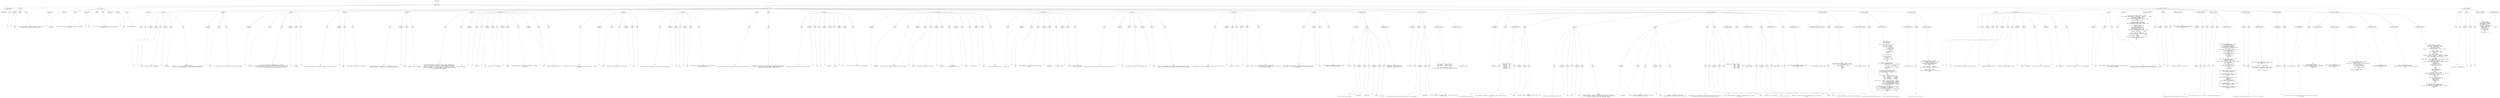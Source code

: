 digraph lpegNode {

node [fontname=Helvetica]
edge [style=dashed]

doc_0 [label="doc - 596"]


doc_0 -> { section_1}
{rank=same; section_1}

section_1 [label="section: 1-548"]


// END RANK doc_0

section_1 -> { header_2 prose_3 prose_4 section_5 section_6 section_7}
{rank=same; header_2 prose_3 prose_4 section_5 section_6 section_7}

header_2 [label="1 : Modeselektor"]

prose_3 [label="prose"]

prose_4 [label="prose"]

section_5 [label="section: 12-269"]

section_6 [label="section: 292-438"]

section_7 [label="section: 549-596"]


// END RANK section_1

header_2 -> leaf_8
leaf_8  [color=Gray,shape=rectangle,fontname=Inconsolata,label="* Modeselektor"]
// END RANK header_2

prose_3 -> { raw_9 prespace_10 literal_11 raw_12}
{rank=same; raw_9 prespace_10 literal_11 raw_12}

raw_9 [label="raw"]

prespace_10 [label="prespace"]

literal_11 [label="literal"]

raw_12 [label="raw"]


// END RANK prose_3

raw_9 -> leaf_13
leaf_13  [color=Gray,shape=rectangle,fontname=Inconsolata,label="
"]
// END RANK raw_9

prespace_10 -> leaf_14
leaf_14  [color=Gray,shape=rectangle,fontname=Inconsolata,label=""]
// END RANK prespace_10

literal_11 -> leaf_15
leaf_15  [color=Gray,shape=rectangle,fontname=Inconsolata,label="femto"]
// END RANK literal_11

raw_12 -> leaf_16
leaf_16  [color=Gray,shape=rectangle,fontname=Inconsolata,label=" will hold all state for an terminal session.  Soon, we will
encapsulate that, making the library re-entrant.
"]
// END RANK raw_12

prose_4 -> { prespace_17 literal_18 raw_19 prespace_20 literal_21 raw_22 prespace_23 literal_24 raw_25}
{rank=same; prespace_17 literal_18 raw_19 prespace_20 literal_21 raw_22 prespace_23 literal_24 raw_25}

prespace_17 [label="prespace"]

literal_18 [label="literal"]

raw_19 [label="raw"]

prespace_20 [label="prespace"]

literal_21 [label="literal"]

raw_22 [label="raw"]

prespace_23 [label="prespace"]

literal_24 [label="literal"]

raw_25 [label="raw"]


// END RANK prose_4

prespace_17 -> leaf_26
leaf_26  [color=Gray,shape=rectangle,fontname=Inconsolata,label=""]
// END RANK prespace_17

literal_18 -> leaf_27
leaf_27  [color=Gray,shape=rectangle,fontname=Inconsolata,label="modeselektor"]
// END RANK literal_18

raw_19 -> leaf_28
leaf_28  [color=Gray,shape=rectangle,fontname=Inconsolata,label=" is the modal interpreter for the repl language, which becomes
the core of"]
// END RANK raw_19

prespace_20 -> leaf_29
leaf_29  [color=Gray,shape=rectangle,fontname=Inconsolata,label=" "]
// END RANK prespace_20

literal_21 -> leaf_30
leaf_30  [color=Gray,shape=rectangle,fontname=Inconsolata,label="ed"]
// END RANK literal_21

raw_22 -> leaf_31
leaf_31  [color=Gray,shape=rectangle,fontname=Inconsolata,label=".  This is a glorified lookup table with a state switch and
a pointer to the"]
// END RANK raw_22

prespace_23 -> leaf_32
leaf_32  [color=Gray,shape=rectangle,fontname=Inconsolata,label=" "]
// END RANK prespace_23

literal_24 -> leaf_33
leaf_33  [color=Gray,shape=rectangle,fontname=Inconsolata,label="femto"]
// END RANK literal_24

raw_25 -> leaf_34
leaf_34  [color=Gray,shape=rectangle,fontname=Inconsolata,label="cell we're operating on.

"]
// END RANK raw_25

section_5 -> { header_35 prose_36 prose_37 prose_38 prose_39 prose_40 prose_41 prose_42 prose_43 prose_44 prose_45 prose_46 prose_47 prose_48 prose_49 prose_50 prose_51 prose_52 section_53 section_54 section_55 section_56 section_57 section_58}
{rank=same; header_35 prose_36 prose_37 prose_38 prose_39 prose_40 prose_41 prose_42 prose_43 prose_44 prose_45 prose_46 prose_47 prose_48 prose_49 prose_50 prose_51 prose_52 section_53 section_54 section_55 section_56 section_57 section_58}

header_35 [label="2 : Design"]

prose_36 [label="prose"]

prose_37 [label="prose"]

prose_38 [label="prose"]

prose_39 [label="prose"]

prose_40 [label="prose"]

prose_41 [label="prose"]

prose_42 [label="prose"]

prose_43 [label="prose"]

prose_44 [label="prose"]

prose_45 [label="prose"]

prose_46 [label="prose"]

prose_47 [label="prose"]

prose_48 [label="prose"]

prose_49 [label="prose"]

prose_50 [label="prose"]

prose_51 [label="prose"]

prose_52 [label="prose"]

section_53 [label="section: 85-96"]

section_54 [label="section: 97-117"]

section_55 [label="section: 118-181"]

section_56 [label="section: 182-197"]

section_57 [label="section: 198-269"]

section_58 [label="section: 270-291"]


// END RANK section_5

header_35 -> leaf_59
leaf_59  [color=Gray,shape=rectangle,fontname=Inconsolata,label="** Design"]
// END RANK header_35

prose_36 -> { raw_60 prespace_61 literal_62 raw_63 prespace_64 literal_65 raw_66}
{rank=same; raw_60 prespace_61 literal_62 raw_63 prespace_64 literal_65 raw_66}

raw_60 [label="raw"]

prespace_61 [label="prespace"]

literal_62 [label="literal"]

raw_63 [label="raw"]

prespace_64 [label="prespace"]

literal_65 [label="literal"]

raw_66 [label="raw"]


// END RANK prose_36

raw_60 -> leaf_67
leaf_67  [color=Gray,shape=rectangle,fontname=Inconsolata,label="

 "]
// END RANK raw_60

prespace_61 -> leaf_68
leaf_68  [color=Gray,shape=rectangle,fontname=Inconsolata,label=" "]
// END RANK prespace_61

literal_62 -> leaf_69
leaf_69  [color=Gray,shape=rectangle,fontname=Inconsolata,label="femto"]
// END RANK literal_62

raw_63 -> leaf_70
leaf_70  [color=Gray,shape=rectangle,fontname=Inconsolata,label=" passes keystrokes as messages to"]
// END RANK raw_63

prespace_64 -> leaf_71
leaf_71  [color=Gray,shape=rectangle,fontname=Inconsolata,label=" "]
// END RANK prespace_64

literal_65 -> leaf_72
leaf_72  [color=Gray,shape=rectangle,fontname=Inconsolata,label="modeselektor"]
// END RANK literal_65

raw_66 -> leaf_73
leaf_73  [color=Gray,shape=rectangle,fontname=Inconsolata,label=".  It does no writes
to stdout at all.  It is smart enough to categorize and parse various device
reports, but has no knowledge of why those reports were requested.
"]
// END RANK raw_66

prose_37 -> { prespace_74 literal_75 raw_76}
{rank=same; prespace_74 literal_75 raw_76}

prespace_74 [label="prespace"]

literal_75 [label="literal"]

raw_76 [label="raw"]


// END RANK prose_37

prespace_74 -> leaf_77
leaf_77  [color=Gray,shape=rectangle,fontname=Inconsolata,label=""]
// END RANK prespace_74

literal_75 -> leaf_78
leaf_78  [color=Gray,shape=rectangle,fontname=Inconsolata,label="femto"]
// END RANK literal_75

raw_76 -> leaf_79
leaf_79  [color=Gray,shape=rectangle,fontname=Inconsolata,label=" runs the event loop, so all other members are pulled in as modules.
"]
// END RANK raw_76

prose_38 -> { prespace_80 literal_81 raw_82 prespace_83 literal_84 raw_85}
{rank=same; prespace_80 literal_81 raw_82 prespace_83 literal_84 raw_85}

prespace_80 [label="prespace"]

literal_81 [label="literal"]

raw_82 [label="raw"]

prespace_83 [label="prespace"]

literal_84 [label="literal"]

raw_85 [label="raw"]


// END RANK prose_38

prespace_80 -> leaf_86
leaf_86  [color=Gray,shape=rectangle,fontname=Inconsolata,label=""]
// END RANK prespace_80

literal_81 -> leaf_87
leaf_87  [color=Gray,shape=rectangle,fontname=Inconsolata,label="modeselektor"]
// END RANK literal_81

raw_82 -> leaf_88
leaf_88  [color=Gray,shape=rectangle,fontname=Inconsolata,label=" takes care of system-level housekeeping: opening files
and sockets, keeping command history, fuzzy completion, and has its own eval
loop off the main track.  For evaluating lines, it will call a small executor,
so that in a little while we can put the user program in its own"]
// END RANK raw_82

prespace_83 -> leaf_89
leaf_89  [color=Gray,shape=rectangle,fontname=Inconsolata,label=" "]
// END RANK prespace_83

literal_84 -> leaf_90
leaf_90  [color=Gray,shape=rectangle,fontname=Inconsolata,label="LuaL_state"]
// END RANK literal_84

raw_85 -> leaf_91
leaf_91  [color=Gray,shape=rectangle,fontname=Inconsolata,label=".
"]
// END RANK raw_85

prose_39 -> { raw_92 prespace_93 literal_94 raw_95}
{rank=same; raw_92 prespace_93 literal_94 raw_95}

raw_92 [label="raw"]

prespace_93 [label="prespace"]

literal_94 [label="literal"]

raw_95 [label="raw"]


// END RANK prose_39

raw_92 -> leaf_96
leaf_96  [color=Gray,shape=rectangle,fontname=Inconsolata,label="
This is both good practice, and absolutely necessary if we are to REPL other"]
// END RANK raw_92

prespace_93 -> leaf_97
leaf_97  [color=Gray,shape=rectangle,fontname=Inconsolata,label=""]
// END RANK prespace_93

literal_94 -> leaf_98
leaf_98  [color=Gray,shape=rectangle,fontname=Inconsolata,label="bridge"]
// END RANK literal_94

raw_95 -> leaf_99
leaf_99  [color=Gray,shape=rectangle,fontname=Inconsolata,label=" programs, each of which has its own event loop.
"]
// END RANK raw_95

prose_40 -> { raw_100 prespace_101 literal_102 raw_103}
{rank=same; raw_100 prespace_101 literal_102 raw_103}

raw_100 [label="raw"]

prespace_101 [label="prespace"]

literal_102 [label="literal"]

raw_103 [label="raw"]


// END RANK prose_40

raw_100 -> leaf_104
leaf_104  [color=Gray,shape=rectangle,fontname=Inconsolata,label="
The implementation is essentially a VM.  Category and value are
successively looked up in jump tables and the method applied with the"]
// END RANK raw_100

prespace_101 -> leaf_105
leaf_105  [color=Gray,shape=rectangle,fontname=Inconsolata,label=" "]
// END RANK prespace_101

literal_102 -> leaf_106
leaf_106  [color=Gray,shape=rectangle,fontname=Inconsolata,label="modeS"]
// END RANK literal_102

raw_103 -> leaf_107
leaf_107  [color=Gray,shape=rectangle,fontname=Inconsolata,label="
instance as the first argument.
"]
// END RANK raw_103

prose_41 -> { raw_108}
{rank=same; raw_108}

raw_108 [label="raw"]


// END RANK prose_41

raw_108 -> leaf_109
leaf_109  [color=Gray,shape=rectangle,fontname=Inconsolata,label="
The state machine has to represent two sorts of state: the mode we're
operating in, and a buffer of commands.  Our mode engine is modeled after
emacs: rather than have some kind of flag that can be set to \"insert\",
\"navigate\", \"command\", or \"visual\", these will be modeled as swiching the
pointer to jump tables.  If a command needs to know which mode it's in, this
can be done with pointer comparison.
"]
// END RANK raw_108

prose_42 -> { raw_110 prespace_111 literal_112 raw_113 prespace_114 literal_115 raw_116 prespace_117 literal_118 raw_119 prespace_120 literal_121 raw_122}
{rank=same; raw_110 prespace_111 literal_112 raw_113 prespace_114 literal_115 raw_116 prespace_117 literal_118 raw_119 prespace_120 literal_121 raw_122}

raw_110 [label="raw"]

prespace_111 [label="prespace"]

literal_112 [label="literal"]

raw_113 [label="raw"]

prespace_114 [label="prespace"]

literal_115 [label="literal"]

raw_116 [label="raw"]

prespace_117 [label="prespace"]

literal_118 [label="literal"]

raw_119 [label="raw"]

prespace_120 [label="prespace"]

literal_121 [label="literal"]

raw_122 [label="raw"]


// END RANK prose_42

raw_110 -> leaf_123
leaf_123  [color=Gray,shape=rectangle,fontname=Inconsolata,label="
We're starting with"]
// END RANK raw_110

prespace_111 -> leaf_124
leaf_124  [color=Gray,shape=rectangle,fontname=Inconsolata,label=" "]
// END RANK prespace_111

literal_112 -> leaf_125
leaf_125  [color=Gray,shape=rectangle,fontname=Inconsolata,label="vi"]
// END RANK literal_112

raw_113 -> leaf_126
leaf_126  [color=Gray,shape=rectangle,fontname=Inconsolata,label=" mode and"]
// END RANK raw_113

prespace_114 -> leaf_127
leaf_127  [color=Gray,shape=rectangle,fontname=Inconsolata,label=" "]
// END RANK prespace_114

literal_115 -> leaf_128
leaf_128  [color=Gray,shape=rectangle,fontname=Inconsolata,label="nerf"]
// END RANK literal_115

raw_116 -> leaf_129
leaf_129  [color=Gray,shape=rectangle,fontname=Inconsolata,label=" mode, which is a lightweight"]
// END RANK raw_116

prespace_117 -> leaf_130
leaf_130  [color=Gray,shape=rectangle,fontname=Inconsolata,label=""]
// END RANK prespace_117

literal_118 -> leaf_131
leaf_131  [color=Gray,shape=rectangle,fontname=Inconsolata,label="readline"]
// END RANK literal_118

raw_119 -> leaf_132
leaf_132  [color=Gray,shape=rectangle,fontname=Inconsolata,label=" implementation that won't use the command buffer.  Issuing a
command like"]
// END RANK raw_119

prespace_120 -> leaf_133
leaf_133  [color=Gray,shape=rectangle,fontname=Inconsolata,label=" "]
// END RANK prespace_120

literal_121 -> leaf_134
leaf_134  [color=Gray,shape=rectangle,fontname=Inconsolata,label="d3w"]
// END RANK literal_121

raw_122 -> leaf_135
leaf_135  [color=Gray,shape=rectangle,fontname=Inconsolata,label=" requires a simple command buffer.
"]
// END RANK raw_122

prose_43 -> { raw_136 prespace_137 literal_138 raw_139 prespace_140 literal_141 raw_142}
{rank=same; raw_136 prespace_137 literal_138 raw_139 prespace_140 literal_141 raw_142}

raw_136 [label="raw"]

prespace_137 [label="prespace"]

literal_138 [label="literal"]

raw_139 [label="raw"]

prespace_140 [label="prespace"]

literal_141 [label="literal"]

raw_142 [label="raw"]


// END RANK prose_43

raw_136 -> leaf_143
leaf_143  [color=Gray,shape=rectangle,fontname=Inconsolata,label="
The syntax can't be tied to the semantics in any tighly-coupled way. I intend
to support"]
// END RANK raw_136

prespace_137 -> leaf_144
leaf_144  [color=Gray,shape=rectangle,fontname=Inconsolata,label=" "]
// END RANK prespace_137

literal_138 -> leaf_145
leaf_145  [color=Gray,shape=rectangle,fontname=Inconsolata,label="kakoune"]
// END RANK literal_138

raw_139 -> leaf_146
leaf_146  [color=Gray,shape=rectangle,fontname=Inconsolata,label=" syntax as soon as possible; there you would say"]
// END RANK raw_139

prespace_140 -> leaf_147
leaf_147  [color=Gray,shape=rectangle,fontname=Inconsolata,label=" "]
// END RANK prespace_140

literal_141 -> leaf_148
leaf_148  [color=Gray,shape=rectangle,fontname=Inconsolata,label="w3d"]
// END RANK literal_141

raw_142 -> leaf_149
leaf_149  [color=Gray,shape=rectangle,fontname=Inconsolata,label=".
"]
// END RANK raw_142

prose_44 -> { raw_150 prespace_151 literal_152 raw_153 prespace_154 literal_155 raw_156}
{rank=same; raw_150 prespace_151 literal_152 raw_153 prespace_154 literal_155 raw_156}

raw_150 [label="raw"]

prespace_151 [label="prespace"]

literal_152 [label="literal"]

raw_153 [label="raw"]

prespace_154 [label="prespace"]

literal_155 [label="literal"]

raw_156 [label="raw"]


// END RANK prose_44

raw_150 -> leaf_157
leaf_157  [color=Gray,shape=rectangle,fontname=Inconsolata,label="
This implies that the commands can't be aware of the buffer; because"]
// END RANK raw_150

prespace_151 -> leaf_158
leaf_158  [color=Gray,shape=rectangle,fontname=Inconsolata,label=" "]
// END RANK prespace_151

literal_152 -> leaf_159
leaf_159  [color=Gray,shape=rectangle,fontname=Inconsolata,label="d3w"]
// END RANK literal_152

raw_153 -> leaf_160
leaf_160  [color=Gray,shape=rectangle,fontname=Inconsolata,label="
and"]
// END RANK raw_153

prespace_154 -> leaf_161
leaf_161  [color=Gray,shape=rectangle,fontname=Inconsolata,label=" "]
// END RANK prespace_154

literal_155 -> leaf_162
leaf_162  [color=Gray,shape=rectangle,fontname=Inconsolata,label="w3d"]
// END RANK literal_155

raw_156 -> leaf_163
leaf_163  [color=Gray,shape=rectangle,fontname=Inconsolata,label=" are two ways of saying the same thing, they should end in an
identical method call.
"]
// END RANK raw_156

prose_45 -> { raw_164}
{rank=same; raw_164}

raw_164 [label="raw"]


// END RANK prose_45

raw_164 -> leaf_165
leaf_165  [color=Gray,shape=rectangle,fontname=Inconsolata,label="
This means when the time comes we handle it with a secondary dispatch layer.
"]
// END RANK raw_164

prose_46 -> { raw_166}
{rank=same; raw_166}

raw_166 [label="raw"]


// END RANK prose_46

raw_166 -> leaf_167
leaf_167  [color=Gray,shape=rectangle,fontname=Inconsolata,label="
There really are effectively arbitrary levels of indirection possible in an
editor.  This is why we must be absolutely consistent about everything
receiving the same tuple (modeS, category, value).
"]
// END RANK raw_166

prose_47 -> { raw_168 prespace_169 literal_170 raw_171 prespace_172 literal_173 raw_174 prespace_175 literal_176 raw_177}
{rank=same; raw_168 prespace_169 literal_170 raw_171 prespace_172 literal_173 raw_174 prespace_175 literal_176 raw_177}

raw_168 [label="raw"]

prespace_169 [label="prespace"]

literal_170 [label="literal"]

raw_171 [label="raw"]

prespace_172 [label="prespace"]

literal_173 [label="literal"]

raw_174 [label="raw"]

prespace_175 [label="prespace"]

literal_176 [label="literal"]

raw_177 [label="raw"]


// END RANK prose_47

raw_168 -> leaf_178
leaf_178  [color=Gray,shape=rectangle,fontname=Inconsolata,label="
They must also have the same return type, with is either"]
// END RANK raw_168

prespace_169 -> leaf_179
leaf_179  [color=Gray,shape=rectangle,fontname=Inconsolata,label=" "]
// END RANK prespace_169

literal_170 -> leaf_180
leaf_180  [color=Gray,shape=rectangle,fontname=Inconsolata,label="true"]
// END RANK literal_170

raw_171 -> leaf_181
leaf_181  [color=Gray,shape=rectangle,fontname=Inconsolata,label=" or"]
// END RANK raw_171

prespace_172 -> leaf_182
leaf_182  [color=Gray,shape=rectangle,fontname=Inconsolata,label=""]
// END RANK prespace_172

literal_173 -> leaf_183
leaf_183  [color=Gray,shape=rectangle,fontname=Inconsolata,label="false, err"]
// END RANK literal_173

raw_174 -> leaf_184
leaf_184  [color=Gray,shape=rectangle,fontname=Inconsolata,label="  where"]
// END RANK raw_174

prespace_175 -> leaf_185
leaf_185  [color=Gray,shape=rectangle,fontname=Inconsolata,label=" "]
// END RANK prespace_175

literal_176 -> leaf_186
leaf_186  [color=Gray,shape=rectangle,fontname=Inconsolata,label="err"]
// END RANK literal_176

raw_177 -> leaf_187
leaf_187  [color=Gray,shape=rectangle,fontname=Inconsolata,label=" is an error object which may be a primitive string.

"]
// END RANK raw_177

prose_48 -> { prespace_188 literal_189 raw_190 prespace_191 literal_192 raw_193 prespace_194 literal_195 raw_196 prespace_197 literal_198 raw_199 prespace_200 literal_201 raw_202}
{rank=same; prespace_188 literal_189 raw_190 prespace_191 literal_192 raw_193 prespace_194 literal_195 raw_196 prespace_197 literal_198 raw_199 prespace_200 literal_201 raw_202}

prespace_188 [label="prespace"]

literal_189 [label="literal"]

raw_190 [label="raw"]

prespace_191 [label="prespace"]

literal_192 [label="literal"]

raw_193 [label="raw"]

prespace_194 [label="prespace"]

literal_195 [label="literal"]

raw_196 [label="raw"]

prespace_197 [label="prespace"]

literal_198 [label="literal"]

raw_199 [label="raw"]

prespace_200 [label="prespace"]

literal_201 [label="literal"]

raw_202 [label="raw"]


// END RANK prose_48

prespace_188 -> leaf_203
leaf_203  [color=Gray,shape=rectangle,fontname=Inconsolata,label=""]
// END RANK prespace_188

literal_189 -> leaf_204
leaf_204  [color=Gray,shape=rectangle,fontname=Inconsolata,label="modeselektor"]
// END RANK literal_189

raw_190 -> leaf_205
leaf_205  [color=Gray,shape=rectangle,fontname=Inconsolata,label=" passes any edit or movement commands to an internally-owned"]
// END RANK raw_190

prespace_191 -> leaf_206
leaf_206  [color=Gray,shape=rectangle,fontname=Inconsolata,label=""]
// END RANK prespace_191

literal_192 -> leaf_207
leaf_207  [color=Gray,shape=rectangle,fontname=Inconsolata,label="linebuf"]
// END RANK literal_192

raw_193 -> leaf_208
leaf_208  [color=Gray,shape=rectangle,fontname=Inconsolata,label=", which keeps all modeling of the line. "]
// END RANK raw_193

prespace_194 -> leaf_209
leaf_209  [color=Gray,shape=rectangle,fontname=Inconsolata,label=" "]
// END RANK prespace_194

literal_195 -> leaf_210
leaf_210  [color=Gray,shape=rectangle,fontname=Inconsolata,label="modeselektor"]
// END RANK literal_195

raw_196 -> leaf_211
leaf_211  [color=Gray,shape=rectangle,fontname=Inconsolata,label=" decides when
to repaint the screen, calling"]
// END RANK raw_196

prespace_197 -> leaf_212
leaf_212  [color=Gray,shape=rectangle,fontname=Inconsolata,label=" "]
// END RANK prespace_197

literal_198 -> leaf_213
leaf_213  [color=Gray,shape=rectangle,fontname=Inconsolata,label="rainbuf"]
// END RANK literal_198

raw_199 -> leaf_214
leaf_214  [color=Gray,shape=rectangle,fontname=Inconsolata,label=" with a region of"]
// END RANK raw_199

prespace_200 -> leaf_215
leaf_215  [color=Gray,shape=rectangle,fontname=Inconsolata,label=" "]
// END RANK prespace_200

literal_201 -> leaf_216
leaf_216  [color=Gray,shape=rectangle,fontname=Inconsolata,label="linebuf"]
// END RANK literal_201

raw_202 -> leaf_217
leaf_217  [color=Gray,shape=rectangle,fontname=Inconsolata,label=" and
instructions as to how to paint it.
"]
// END RANK raw_202

prose_49 -> { raw_218 prespace_219 literal_220 raw_221 prespace_222 literal_223 raw_224 prespace_225 literal_226 raw_227}
{rank=same; raw_218 prespace_219 literal_220 raw_221 prespace_222 literal_223 raw_224 prespace_225 literal_226 raw_227}

raw_218 [label="raw"]

prespace_219 [label="prespace"]

literal_220 [label="literal"]

raw_221 [label="raw"]

prespace_222 [label="prespace"]

literal_223 [label="literal"]

raw_224 [label="raw"]

prespace_225 [label="prespace"]

literal_226 [label="literal"]

raw_227 [label="raw"]


// END RANK prose_49

raw_218 -> leaf_228
leaf_228  [color=Gray,shape=rectangle,fontname=Inconsolata,label="
There is one"]
// END RANK raw_218

prespace_219 -> leaf_229
leaf_229  [color=Gray,shape=rectangle,fontname=Inconsolata,label=" "]
// END RANK prespace_219

literal_220 -> leaf_230
leaf_230  [color=Gray,shape=rectangle,fontname=Inconsolata,label="deck"]
// END RANK literal_220

raw_221 -> leaf_231
leaf_231  [color=Gray,shape=rectangle,fontname=Inconsolata,label=" instance member per screen, which tiles the available
space. "]
// END RANK raw_221

prespace_222 -> leaf_232
leaf_232  [color=Gray,shape=rectangle,fontname=Inconsolata,label=" "]
// END RANK prespace_222

literal_223 -> leaf_233
leaf_233  [color=Gray,shape=rectangle,fontname=Inconsolata,label="modeselektor"]
// END RANK literal_223

raw_224 -> leaf_234
leaf_234  [color=Gray,shape=rectangle,fontname=Inconsolata,label=" is the writer, and"]
// END RANK raw_224

prespace_225 -> leaf_235
leaf_235  [color=Gray,shape=rectangle,fontname=Inconsolata,label=" "]
// END RANK prespace_225

literal_226 -> leaf_236
leaf_236  [color=Gray,shape=rectangle,fontname=Inconsolata,label="rainbuf"]
// END RANK literal_226

raw_227 -> leaf_237
leaf_237  [color=Gray,shape=rectangle,fontname=Inconsolata,label=" holds a pointer to the
table for read access.
"]
// END RANK raw_227

prose_50 -> { raw_238 prespace_239 literal_240 raw_241 prespace_242 literal_243 raw_244}
{rank=same; raw_238 prespace_239 literal_240 raw_241 prespace_242 literal_243 raw_244}

raw_238 [label="raw"]

prespace_239 [label="prespace"]

literal_240 [label="literal"]

raw_241 [label="raw"]

prespace_242 [label="prespace"]

literal_243 [label="literal"]

raw_244 [label="raw"]


// END RANK prose_50

raw_238 -> leaf_245
leaf_245  [color=Gray,shape=rectangle,fontname=Inconsolata,label="
When we have our fancy parse engine and quipu structure, linebuf will call"]
// END RANK raw_238

prespace_239 -> leaf_246
leaf_246  [color=Gray,shape=rectangle,fontname=Inconsolata,label=""]
// END RANK prespace_239

literal_240 -> leaf_247
leaf_247  [color=Gray,shape=rectangle,fontname=Inconsolata,label="comb"]
// END RANK literal_240

raw_241 -> leaf_248
leaf_248  [color=Gray,shape=rectangle,fontname=Inconsolata,label=" to redecorate the syntax tree before passing it to"]
// END RANK raw_241

prespace_242 -> leaf_249
leaf_249  [color=Gray,shape=rectangle,fontname=Inconsolata,label=" "]
// END RANK prespace_242

literal_243 -> leaf_250
leaf_250  [color=Gray,shape=rectangle,fontname=Inconsolata,label="rainbuf"]
// END RANK literal_243

raw_244 -> leaf_251
leaf_251  [color=Gray,shape=rectangle,fontname=Inconsolata,label=" for
markup.  At the moment I'm just going to write some crude lexers, which
will be more than enough for Clu and Lua, which have straightforward syntax.
"]
// END RANK raw_244

prose_51 -> { raw_252 prespace_253 literal_254 raw_255 prespace_256 literal_257 raw_258}
{rank=same; raw_252 prespace_253 literal_254 raw_255 prespace_256 literal_257 raw_258}

raw_252 [label="raw"]

prespace_253 [label="prespace"]

literal_254 [label="literal"]

raw_255 [label="raw"]

prespace_256 [label="prespace"]

literal_257 [label="literal"]

raw_258 [label="raw"]


// END RANK prose_51

raw_252 -> leaf_259
leaf_259  [color=Gray,shape=rectangle,fontname=Inconsolata,label="
An intermediate step could just squeeze the linebuf into a string, parse it
with"]
// END RANK raw_252

prespace_253 -> leaf_260
leaf_260  [color=Gray,shape=rectangle,fontname=Inconsolata,label=" "]
// END RANK prespace_253

literal_254 -> leaf_261
leaf_261  [color=Gray,shape=rectangle,fontname=Inconsolata,label="esplalier"]
// END RANK literal_254

raw_255 -> leaf_262
leaf_262  [color=Gray,shape=rectangle,fontname=Inconsolata,label=" and emit a"]
// END RANK raw_255

prespace_256 -> leaf_263
leaf_263  [color=Gray,shape=rectangle,fontname=Inconsolata,label=" "]
// END RANK prespace_256

literal_257 -> leaf_264
leaf_264  [color=Gray,shape=rectangle,fontname=Inconsolata,label="rainbuf"]
// END RANK literal_257

raw_258 -> leaf_265
leaf_265  [color=Gray,shape=rectangle,fontname=Inconsolata,label=" through the usual recursive method
lookup.  The problem isn't speed, not for a REPL, it's not having error
recovery parsing available.
"]
// END RANK raw_258

prose_52 -> { raw_266 prespace_267 literal_268 raw_269}
{rank=same; raw_266 prespace_267 literal_268 raw_269}

raw_266 [label="raw"]

prespace_267 [label="prespace"]

literal_268 [label="literal"]

raw_269 [label="raw"]


// END RANK prose_52

raw_266 -> leaf_270
leaf_270  [color=Gray,shape=rectangle,fontname=Inconsolata,label="
I will likely content myself with a grammar that kicks in when the user
presses return.  I'll want that to perform rewrites (such as removing
outer-level"]
// END RANK raw_266

prespace_267 -> leaf_271
leaf_271  [color=Gray,shape=rectangle,fontname=Inconsolata,label=" "]
// END RANK prespace_267

literal_268 -> leaf_272
leaf_272  [color=Gray,shape=rectangle,fontname=Inconsolata,label="local"]
// END RANK literal_268

raw_269 -> leaf_273
leaf_273  [color=Gray,shape=rectangle,fontname=Inconsolata,label="s to facilicate copy-pasting) and keep the readline
grammar from becoming too ad-hoc.

"]
// END RANK raw_269

section_53 -> { header_274 prose_275 codeblock_276}
{rank=same; header_274 prose_275 codeblock_276}

header_274 [label="4 : asserts"]

prose_275 [label="prose"]

codeblock_276 [label="code block 90-94"]


// END RANK section_53

header_274 -> leaf_277
leaf_277  [color=Gray,shape=rectangle,fontname=Inconsolata,label="**** asserts"]
// END RANK header_274

prose_275 -> { raw_278 prespace_279 literal_280 raw_281 prespace_282 literal_283 raw_284}
{rank=same; raw_278 prespace_279 literal_280 raw_281 prespace_282 literal_283 raw_284}

raw_278 [label="raw"]

prespace_279 [label="prespace"]

literal_280 [label="literal"]

raw_281 [label="raw"]

prespace_282 [label="prespace"]

literal_283 [label="literal"]

raw_284 [label="raw"]


// END RANK prose_275

raw_278 -> leaf_285
leaf_285  [color=Gray,shape=rectangle,fontname=Inconsolata,label="

  There is little sense running"]
// END RANK raw_278

prespace_279 -> leaf_286
leaf_286  [color=Gray,shape=rectangle,fontname=Inconsolata,label=" "]
// END RANK prespace_279

literal_280 -> leaf_287
leaf_287  [color=Gray,shape=rectangle,fontname=Inconsolata,label="modeselektor"]
// END RANK literal_280

raw_281 -> leaf_288
leaf_288  [color=Gray,shape=rectangle,fontname=Inconsolata,label=" outside of the"]
// END RANK raw_281

prespace_282 -> leaf_289
leaf_289  [color=Gray,shape=rectangle,fontname=Inconsolata,label=" "]
// END RANK prespace_282

literal_283 -> leaf_290
leaf_290  [color=Gray,shape=rectangle,fontname=Inconsolata,label="bridge"]
// END RANK literal_283

raw_284 -> leaf_291
leaf_291  [color=Gray,shape=rectangle,fontname=Inconsolata,label="
environment.
"]
// END RANK raw_284

codeblock_276 -> leaf_292
leaf_292  [color=Gray,shape=rectangle,fontname=Inconsolata,label="assert(meta, \"must have meta in _G\")
assert(write, \"must have write in _G\")
assert(ts, \"must have ts in _G\")"]
// END RANK codeblock_276

section_54 -> { header_293 prose_294 prose_295 codeblock_296 codeblock_297}
{rank=same; header_293 prose_294 prose_295 codeblock_296 codeblock_297}

header_293 [label="4 : includes"]

prose_294 [label="prose"]

prose_295 [label="prose"]

codeblock_296 [label="code block 104-111"]

codeblock_297 [label="code block 113-115"]


// END RANK section_54

header_293 -> leaf_298
leaf_298  [color=Gray,shape=rectangle,fontname=Inconsolata,label="**** includes"]
// END RANK header_293

prose_294 -> { raw_299}
{rank=same; raw_299}

raw_299 [label="raw"]


// END RANK prose_294

raw_299 -> leaf_300
leaf_300  [color=Gray,shape=rectangle,fontname=Inconsolata,label="

The easiest way to go mad in concurrent environments is to share memory.
"]
// END RANK raw_299

prose_295 -> { prespace_301 literal_302 raw_303}
{rank=same; prespace_301 literal_302 raw_303}

prespace_301 [label="prespace"]

literal_302 [label="literal"]

raw_303 [label="raw"]


// END RANK prose_295

prespace_301 -> leaf_304
leaf_304  [color=Gray,shape=rectangle,fontname=Inconsolata,label=""]
// END RANK prespace_301

literal_302 -> leaf_305
leaf_305  [color=Gray,shape=rectangle,fontname=Inconsolata,label="modeselektor"]
// END RANK literal_302

raw_303 -> leaf_306
leaf_306  [color=Gray,shape=rectangle,fontname=Inconsolata,label=" will own linebuf, and eventually txtbuf, unless I come up with
a better idea.
"]
// END RANK raw_303

codeblock_296 -> leaf_307
leaf_307  [color=Gray,shape=rectangle,fontname=Inconsolata,label="local Linebuf   = require \"linebuf\"
local Resbuf    = require \"resbuf\"
local Historian = require \"historian\"

local concat = assert(table.concat)
local sub, gsub = assert(string.sub), assert(string.gsub)"]
// END RANK codeblock_296

codeblock_297 -> leaf_308
leaf_308  [color=Gray,shape=rectangle,fontname=Inconsolata,label="local ModeS = meta()"]
// END RANK codeblock_297

section_55 -> { header_309 prose_310 codeblock_311 prose_312 prose_313 prose_314 prose_315 prose_316 codeblock_317 prose_318 codeblock_319 prose_320 codeblock_321 prose_322 codeblock_323}
{rank=same; header_309 prose_310 codeblock_311 prose_312 prose_313 prose_314 prose_315 prose_316 codeblock_317 prose_318 codeblock_319 prose_320 codeblock_321 prose_322 codeblock_323}

header_309 [label="3 : Categories"]

prose_310 [label="prose"]

codeblock_311 [label="code block 122-130"]

prose_312 [label="prose"]

prose_313 [label="prose"]

prose_314 [label="prose"]

prose_315 [label="prose"]

prose_316 [label="prose"]

codeblock_317 [label="code block 151-158"]

prose_318 [label="prose"]

codeblock_319 [label="code block 162-164"]

prose_320 [label="prose"]

codeblock_321 [label="code block 169-171"]

prose_322 [label="prose"]

codeblock_323 [label="code block 175-179"]


// END RANK section_55

header_309 -> leaf_324
leaf_324  [color=Gray,shape=rectangle,fontname=Inconsolata,label="*** Categories"]
// END RANK header_309

prose_310 -> { raw_325}
{rank=same; raw_325}

raw_325 [label="raw"]


// END RANK prose_310

raw_325 -> leaf_326
leaf_326  [color=Gray,shape=rectangle,fontname=Inconsolata,label="

These are the broad types of event.
"]
// END RANK raw_325

codeblock_311 -> leaf_327
leaf_327  [color=Gray,shape=rectangle,fontname=Inconsolata,label="local ASCII  = meta {}
local NAV    = {}
local CTRL   = {}
local ALT    = {}
local FN     = {}
local MOUSE  = {}
local NYI    = {}"]
// END RANK codeblock_311

prose_312 -> { raw_328 prespace_329 literal_330 raw_331}
{rank=same; raw_328 prespace_329 literal_330 raw_331}

raw_328 [label="raw"]

prespace_329 [label="prespace"]

literal_330 [label="literal"]

raw_331 [label="raw"]


// END RANK prose_312

raw_328 -> leaf_332
leaf_332  [color=Gray,shape=rectangle,fontname=Inconsolata,label="
Color schemes are supposed to be one-and-done, and I strongly suspect we
have a"]
// END RANK raw_328

prespace_329 -> leaf_333
leaf_333  [color=Gray,shape=rectangle,fontname=Inconsolata,label=" "]
// END RANK prespace_329

literal_330 -> leaf_334
leaf_334  [color=Gray,shape=rectangle,fontname=Inconsolata,label="__concat"]
// END RANK literal_330

raw_331 -> leaf_335
leaf_335  [color=Gray,shape=rectangle,fontname=Inconsolata,label=" dominated workflow, although I have yet to turn on the
profiler.
"]
// END RANK raw_331

prose_313 -> { raw_336 prespace_337 literal_338 raw_339 prespace_340 literal_341 raw_342}
{rank=same; raw_336 prespace_337 literal_338 raw_339 prespace_340 literal_341 raw_342}

raw_336 [label="raw"]

prespace_337 [label="prespace"]

literal_338 [label="literal"]

raw_339 [label="raw"]

prespace_340 [label="prespace"]

literal_341 [label="literal"]

raw_342 [label="raw"]


// END RANK prose_313

raw_336 -> leaf_343
leaf_343  [color=Gray,shape=rectangle,fontname=Inconsolata,label="
Therefore we use reference equality for the"]
// END RANK raw_336

prespace_337 -> leaf_344
leaf_344  [color=Gray,shape=rectangle,fontname=Inconsolata,label=" "]
// END RANK prespace_337

literal_338 -> leaf_345
leaf_345  [color=Gray,shape=rectangle,fontname=Inconsolata,label="color"]
// END RANK literal_338

raw_339 -> leaf_346
leaf_346  [color=Gray,shape=rectangle,fontname=Inconsolata,label=" and"]
// END RANK raw_339

prespace_340 -> leaf_347
leaf_347  [color=Gray,shape=rectangle,fontname=Inconsolata,label=" "]
// END RANK prespace_340

literal_341 -> leaf_348
leaf_348  [color=Gray,shape=rectangle,fontname=Inconsolata,label="hints"]
// END RANK literal_341

raw_342 -> leaf_349
leaf_349  [color=Gray,shape=rectangle,fontname=Inconsolata,label=" tables.
Switching themes is a matter of repopulating those tables.  I intend to
isolate this within an instance so that multiple terminals can each run their
own theme, through a simple 'fat inheritance' method.
"]
// END RANK raw_342

prose_314 -> { prespace_350 literal_351 raw_352 prespace_353 italic_354 raw_355}
{rank=same; prespace_350 literal_351 raw_352 prespace_353 italic_354 raw_355}

prespace_350 [label="prespace"]

literal_351 [label="literal"]

raw_352 [label="raw"]

prespace_353 [label="prespace"]

italic_354 [label="italic"]

raw_355 [label="raw"]


// END RANK prose_314

prespace_350 -> leaf_356
leaf_356  [color=Gray,shape=rectangle,fontname=Inconsolata,label=""]
// END RANK prespace_350

literal_351 -> leaf_357
leaf_357  [color=Gray,shape=rectangle,fontname=Inconsolata,label="modeselektor"]
// END RANK literal_351

raw_352 -> leaf_358
leaf_358  [color=Gray,shape=rectangle,fontname=Inconsolata,label=" is what you might call hypermodal. Everything is isolated in
its own lookup, that is, we use"]
// END RANK raw_352

prespace_353 -> leaf_359
leaf_359  [color=Gray,shape=rectangle,fontname=Inconsolata,label=" "]
// END RANK prespace_353

italic_354 -> leaf_360
leaf_360  [color=Gray,shape=rectangle,fontname=Inconsolata,label="value"]
// END RANK italic_354

raw_355 -> leaf_361
leaf_361  [color=Gray,shape=rectangle,fontname=Inconsolata,label=" equality.  This lets us pass strings
as messages and use jump tables to resolve most things.
"]
// END RANK raw_355

prose_315 -> { raw_362}
{rank=same; raw_362}

raw_362 [label="raw"]


// END RANK prose_315

raw_362 -> leaf_363
leaf_363  [color=Gray,shape=rectangle,fontname=Inconsolata,label="
It typically runs at the speed of human fingers and can afford to be much less
efficient than it will be, even before the JIT gets involved.
"]
// END RANK raw_362

prose_316 -> { raw_364 prespace_365 literal_366 raw_367}
{rank=same; raw_364 prespace_365 literal_366 raw_367}

raw_364 [label="raw"]

prespace_365 [label="prespace"]

literal_366 [label="literal"]

raw_367 [label="raw"]


// END RANK prose_316

raw_364 -> leaf_368
leaf_368  [color=Gray,shape=rectangle,fontname=Inconsolata,label="
Note also that everything is a method, our dispatch pattern will always
include the"]
// END RANK raw_364

prespace_365 -> leaf_369
leaf_369  [color=Gray,shape=rectangle,fontname=Inconsolata,label=" "]
// END RANK prespace_365

literal_366 -> leaf_370
leaf_370  [color=Gray,shape=rectangle,fontname=Inconsolata,label="modeS"]
// END RANK literal_366

raw_367 -> leaf_371
leaf_371  [color=Gray,shape=rectangle,fontname=Inconsolata,label=" instance as the first argument.
"]
// END RANK raw_367

codeblock_317 -> leaf_372
leaf_372  [color=Gray,shape=rectangle,fontname=Inconsolata,label="ModeS.modes = { ASCII  = ASCII,
                NAV    = NAV,
                CTRL   = CTRL,
                ALT    = ALT,
                MOUSE  = MOUSE,
                NYI    = NYI }"]
// END RANK codeblock_317

prose_318 -> { raw_373}
{rank=same; raw_373}

raw_373 [label="raw"]


// END RANK prose_318

raw_373 -> leaf_374
leaf_374  [color=Gray,shape=rectangle,fontname=Inconsolata,label="
With some semi-constants:
"]
// END RANK raw_373

codeblock_319 -> leaf_375
leaf_375  [color=Gray,shape=rectangle,fontname=Inconsolata,label="ModeS.REPL_LINE = 2"]
// END RANK codeblock_319

prose_320 -> { raw_376 prespace_377 literal_378 raw_379}
{rank=same; raw_376 prespace_377 literal_378 raw_379}

raw_376 [label="raw"]

prespace_377 [label="prespace"]

literal_378 [label="literal"]

raw_379 [label="raw"]


// END RANK prose_320

raw_376 -> leaf_380
leaf_380  [color=Gray,shape=rectangle,fontname=Inconsolata,label="
Sometimes its useful to briefly override handlers, so we check values
against"]
// END RANK raw_376

prespace_377 -> leaf_381
leaf_381  [color=Gray,shape=rectangle,fontname=Inconsolata,label=" "]
// END RANK prespace_377

literal_378 -> leaf_382
leaf_382  [color=Gray,shape=rectangle,fontname=Inconsolata,label="special"]
// END RANK literal_378

raw_379 -> leaf_383
leaf_383  [color=Gray,shape=rectangle,fontname=Inconsolata,label=" first:
"]
// END RANK raw_379

codeblock_321 -> leaf_384
leaf_384  [color=Gray,shape=rectangle,fontname=Inconsolata,label="ModeS.special = {}"]
// END RANK codeblock_321

prose_322 -> { raw_385}
{rank=same; raw_385}

raw_385 [label="raw"]


// END RANK prose_322

raw_385 -> leaf_386
leaf_386  [color=Gray,shape=rectangle,fontname=Inconsolata,label="
A simple pass-through so we can see what we're missing.
"]
// END RANK raw_385

codeblock_323 -> leaf_387
leaf_387  [color=Gray,shape=rectangle,fontname=Inconsolata,label="function ModeS.default(modeS, category, value)
    return write(ts(value))
end"]
// END RANK codeblock_323

section_56 -> { header_388 prose_389 codeblock_390}
{rank=same; header_388 prose_389 codeblock_390}

header_388 [label="3 : self-insert(modeS, category, value)"]

prose_389 [label="prose"]

codeblock_390 [label="code block 186-195"]


// END RANK section_56

header_388 -> leaf_391
leaf_391  [color=Gray,shape=rectangle,fontname=Inconsolata,label="*** self-insert(modeS, category, value)"]
// END RANK header_388

prose_389 -> { raw_392}
{rank=same; raw_392}

raw_392 [label="raw"]


// END RANK prose_389

raw_392 -> leaf_393
leaf_393  [color=Gray,shape=rectangle,fontname=Inconsolata,label="

Inserts the value into the linebuf at cursor.
"]
// END RANK raw_392

codeblock_390 -> leaf_394
leaf_394  [color=Gray,shape=rectangle,fontname=Inconsolata,label="function ModeS.insert(modeS, category, value)
    local success =  modeS.linebuf:insert(value)
    if not success then
      write(\"no insert: \" .. value)
    else
      write(value)
    end
end"]
// END RANK codeblock_390

section_57 -> { header_395 prose_396 codeblock_397}
{rank=same; header_395 prose_396 codeblock_397}

header_395 [label="3 : status painter (colwrite)"]

prose_396 [label="prose"]

codeblock_397 [label="code block 202-267"]


// END RANK section_57

header_395 -> leaf_398
leaf_398  [color=Gray,shape=rectangle,fontname=Inconsolata,label="*** status painter (colwrite)"]
// END RANK header_395

prose_396 -> { raw_399}
{rank=same; raw_399}

raw_399 [label="raw"]


// END RANK prose_396

raw_399 -> leaf_400
leaf_400  [color=Gray,shape=rectangle,fontname=Inconsolata,label="

This is migrating to the paint module
"]
// END RANK raw_399

codeblock_397 -> leaf_401
leaf_401  [color=Gray,shape=rectangle,fontname=Inconsolata,label="local STATCOL = 81
local STAT_TOP = 1
local STAT_RUN = 2

local function colwrite(str, col, row)
   col = col or STATCOL
   row = row or STAT_TOP
   local dash = a.stash()
             .. a.cursor.hide()
             .. a.jump(row, col)
             .. a.erase.right()
             .. str
             .. a.pop()
             .. a.cursor.show()
   write(dash)
end

local STAT_ICON = \"◉ \"

local function tf(bool)
   if bool then
      return ts(\"t\", \"true\")
   else
      return ts(\"f\", \"false\")
   end
end

local function pr_mouse(m)
   local phrase = a.magenta(m.button) .. \": \"
                     .. a.bright(m.kind) .. \" \" .. tf(m.shift)
                     .. \" \" .. tf(m.meta)
                     .. \" \" .. tf(m.ctrl) .. \" \" .. tf(m.moving) .. \" \"
                     .. tf(m.scrolling) .. \" \"
                     .. a.cyan(m.col) .. \",\" .. a.cyan(m.row)
   return phrase
end

local function mk_paint(fragment, shade)
   return function(category, action)
      return shade(category .. fragment .. action)
   end
end

local act_map = { MOUSE  = pr_mouse,
                  NAV    = mk_paint(\": \", a.italic),
                  CTRL   = mk_paint(\": \", c.field),
                  ALT    = mk_paint(\": \", a.underscore),
                  ASCII  = mk_paint(\": \", c.table),
                  NYI    = mk_paint(\": \", a.red)}

local icon_map = { MOUSE = mk_paint(STAT_ICON, c.userdata),
                   NAV   = mk_paint(STAT_ICON, a.magenta),
                   CTRL  = mk_paint(STAT_ICON, a.blue),
                   ALT   = mk_paint(STAT_ICON, c[\"function\"]),
                   ASCII = mk_paint(STAT_ICON, a.green),
                   NYI   = mk_paint(STAT_ICON .. \"! \", a.red) }

local function icon_paint(category, value)
   assert(icon_map[category], \"icon_paint NYI:\" .. category)
   if category == \"MOUSE\" then
      return colwrite(icon_map[category](\"\", pr_mouse(value)))
    end
   return colwrite(icon_map[category](\"\", ts(value)))
end"]
// END RANK codeblock_397

section_58 -> { header_402 prose_403 codeblock_404}
{rank=same; header_402 prose_403 codeblock_404}

header_402 [label="3 : ModeS:paint_row()"]

prose_403 [label="prose"]

codeblock_404 [label="code block 274-289"]


// END RANK section_58

header_402 -> leaf_405
leaf_405  [color=Gray,shape=rectangle,fontname=Inconsolata,label="*** ModeS:paint_row()"]
// END RANK header_402

prose_403 -> { raw_406}
{rank=same; raw_406}

raw_406 [label="raw"]


// END RANK prose_403

raw_406 -> leaf_407
leaf_407  [color=Gray,shape=rectangle,fontname=Inconsolata,label="

Does what it says on the label.
"]
// END RANK raw_406

codeblock_404 -> leaf_408
leaf_408  [color=Gray,shape=rectangle,fontname=Inconsolata,label="function ModeS.paint_row(modeS)
   write(a.jump(modeS.repl_line, modeS.l_margin))
   write(a.erase.right())
   modeS:write(tostring(modeS.linebuf))
   write(a.col(modeS:cur_col()))
end

function ModeS.cur_col(modeS)
   return modeS.linebuf.cursor + modeS.l_margin - 1
end

function ModeS.nl(modeS)
   write(a.col(modeS.l_margin).. a.jump.down(1))
end"]
// END RANK codeblock_404

section_6 -> { header_409 prose_410 prose_411 prose_412 codeblock_413 prose_414 codeblock_415 section_416 section_417 section_418 section_419 section_420}
{rank=same; header_409 prose_410 prose_411 prose_412 codeblock_413 prose_414 codeblock_415 section_416 section_417 section_418 section_419 section_420}

header_409 [label="2 : act"]

prose_410 [label="prose"]

prose_411 [label="prose"]

prose_412 [label="prose"]

codeblock_413 [label="code block 305-336"]

prose_414 [label="prose"]

codeblock_415 [label="code block 340-344"]

section_416 [label="section: 347-353"]

section_417 [label="section: 354-416"]

section_418 [label="section: 417-435"]

section_419 [label="section: 436-438"]

section_420 [label="section: 439-548"]


// END RANK section_6

header_409 -> leaf_421
leaf_421  [color=Gray,shape=rectangle,fontname=Inconsolata,label="** act"]
// END RANK header_409

prose_410 -> { raw_422 prespace_423 literal_424 raw_425 prespace_426 literal_427 raw_428 prespace_429 literal_430 raw_431 prespace_432 literal_433 raw_434}
{rank=same; raw_422 prespace_423 literal_424 raw_425 prespace_426 literal_427 raw_428 prespace_429 literal_430 raw_431 prespace_432 literal_433 raw_434}

raw_422 [label="raw"]

prespace_423 [label="prespace"]

literal_424 [label="literal"]

raw_425 [label="raw"]

prespace_426 [label="prespace"]

literal_427 [label="literal"]

raw_428 [label="raw"]

prespace_429 [label="prespace"]

literal_430 [label="literal"]

raw_431 [label="raw"]

prespace_432 [label="prespace"]

literal_433 [label="literal"]

raw_434 [label="raw"]


// END RANK prose_410

raw_422 -> leaf_435
leaf_435  [color=Gray,shape=rectangle,fontname=Inconsolata,label=""]
// END RANK raw_422

prespace_423 -> leaf_436
leaf_436  [color=Gray,shape=rectangle,fontname=Inconsolata,label=""]
// END RANK prespace_423

literal_424 -> leaf_437
leaf_437  [color=Gray,shape=rectangle,fontname=Inconsolata,label="act"]
// END RANK literal_424

raw_425 -> leaf_438
leaf_438  [color=Gray,shape=rectangle,fontname=Inconsolata,label=" simply dispatches. Note that our common interfaces is"]
// END RANK raw_425

prespace_426 -> leaf_439
leaf_439  [color=Gray,shape=rectangle,fontname=Inconsolata,label=""]
// END RANK prespace_426

literal_427 -> leaf_440
leaf_440  [color=Gray,shape=rectangle,fontname=Inconsolata,label="method(modeS, category, value)"]
// END RANK literal_427

raw_428 -> leaf_441
leaf_441  [color=Gray,shape=rectangle,fontname=Inconsolata,label=", we need to distinguish betwen the tuple"]
// END RANK raw_428

prespace_429 -> leaf_442
leaf_442  [color=Gray,shape=rectangle,fontname=Inconsolata,label=""]
// END RANK prespace_429

literal_430 -> leaf_443
leaf_443  [color=Gray,shape=rectangle,fontname=Inconsolata,label="(\"INSERT\", \"SHIFT-LEFT\")"]
// END RANK literal_430

raw_431 -> leaf_444
leaf_444  [color=Gray,shape=rectangle,fontname=Inconsolata,label=" (which could arrive from copy-paste) and"]
// END RANK raw_431

prespace_432 -> leaf_445
leaf_445  [color=Gray,shape=rectangle,fontname=Inconsolata,label=""]
// END RANK prespace_432

literal_433 -> leaf_446
leaf_446  [color=Gray,shape=rectangle,fontname=Inconsolata,label="(\"NAV\", \"SHIFT-LEFT\")"]
// END RANK literal_433

raw_434 -> leaf_447
leaf_447  [color=Gray,shape=rectangle,fontname=Inconsolata,label=" and preserve information for our fall-through method.
"]
// END RANK raw_434

prose_411 -> { prespace_448 literal_449 raw_450}
{rank=same; prespace_448 literal_449 raw_450}

prespace_448 [label="prespace"]

literal_449 [label="literal"]

raw_450 [label="raw"]


// END RANK prose_411

prespace_448 -> leaf_451
leaf_451  [color=Gray,shape=rectangle,fontname=Inconsolata,label=""]
// END RANK prespace_448

literal_449 -> leaf_452
leaf_452  [color=Gray,shape=rectangle,fontname=Inconsolata,label="act"]
// END RANK literal_449

raw_450 -> leaf_453
leaf_453  [color=Gray,shape=rectangle,fontname=Inconsolata,label=" always succeeds, meaning we need some metatable action to absorb and
log anything unexpected.
"]
// END RANK raw_450

prose_412 -> { raw_454}
{rank=same; raw_454}

raw_454 [label="raw"]


// END RANK prose_412

raw_454 -> leaf_455
leaf_455  [color=Gray,shape=rectangle,fontname=Inconsolata,label="
It's easier to get the core actions down as conditionals, then
migrate them into the jump table and fill out from there.
"]
// END RANK raw_454

codeblock_413 -> leaf_456
leaf_456  [color=Gray,shape=rectangle,fontname=Inconsolata,label="function ModeS.act(modeS, category, value)
   assert(modeS.modes[category], \"no category \" .. category .. \" in modeS\")
   -- catch special handlers first
   if modeS.special[value] then
      return modeS.special[value](modeS, category, value)
   end
   icon_paint(category, value)

   -- Dispatch on value if possible
   if modeS.modes[category][value] then
      modeS.modes[category][value](modeS, category, value)

   -- otherwise fall back:
   elseif category == \"ASCII\" then
      -- hard coded for now
      modeS:insert(category, value)
   elseif category == \"NAV\" then
      if modeS.modes.NAV[value] then
         modeS.modes.NAV[value](modeS, category, value)
      else
         icon_paint(\"NYI\", \"NAV::\" .. value)
      end
   elseif category == \"MOUSE\" then
      colwrite(pr_mouse(value), STATCOL, STAT_RUN)
   else
      icon_paint(\"NYI\", category .. \":\" .. value)
   end
   colwrite(a.bold(modeS.hist.cursor), STATCOL + 6, 3)
   return modeS:paint_row()
end"]
// END RANK codeblock_413

prose_414 -> { raw_457 prespace_458 literal_459 raw_460}
{rank=same; raw_457 prespace_458 literal_459 raw_460}

raw_457 [label="raw"]

prespace_458 [label="prespace"]

literal_459 [label="literal"]

raw_460 [label="raw"]


// END RANK prose_414

raw_457 -> leaf_461
leaf_461  [color=Gray,shape=rectangle,fontname=Inconsolata,label="
To keep"]
// END RANK raw_457

prespace_458 -> leaf_462
leaf_462  [color=Gray,shape=rectangle,fontname=Inconsolata,label=" "]
// END RANK prespace_458

literal_459 -> leaf_463
leaf_463  [color=Gray,shape=rectangle,fontname=Inconsolata,label="act"]
// END RANK literal_459

raw_460 -> leaf_464
leaf_464  [color=Gray,shape=rectangle,fontname=Inconsolata,label=" replaceable, we look it up on each call:
"]
// END RANK raw_460

codeblock_415 -> leaf_465
leaf_465  [color=Gray,shape=rectangle,fontname=Inconsolata,label="function ModeS.__call(modeS, category, value)
  return modeS:act(category, value)
end"]
// END RANK codeblock_415

section_416 -> { header_466 prose_467 prose_468}
{rank=same; header_466 prose_467 prose_468}

header_466 [label="3 : INSERT"]

prose_467 [label="prose"]

prose_468 [label="prose"]


// END RANK section_416

header_466 -> leaf_469
leaf_469  [color=Gray,shape=rectangle,fontname=Inconsolata,label="*** INSERT"]
// END RANK header_466

prose_467 -> { raw_470}
{rank=same; raw_470}

raw_470 [label="raw"]


// END RANK prose_467

raw_470 -> leaf_471
leaf_471  [color=Gray,shape=rectangle,fontname=Inconsolata,label="

INSERT is currently both a category and an action table.
"]
// END RANK raw_470

prose_468 -> { raw_472}
{rank=same; raw_472}

raw_472 [label="raw"]


// END RANK prose_468

raw_472 -> leaf_473
leaf_473  [color=Gray,shape=rectangle,fontname=Inconsolata,label="
That's confusing, and I'll fix it when it's time to add modal editing.

"]
// END RANK raw_472

section_417 -> { header_474 prose_475 codeblock_476}
{rank=same; header_474 prose_475 codeblock_476}

header_474 [label="3 : NAV"]

prose_475 [label="prose"]

codeblock_476 [label="code block 356-414"]


// END RANK section_417

header_474 -> leaf_477
leaf_477  [color=Gray,shape=rectangle,fontname=Inconsolata,label="*** NAV"]
// END RANK header_474

prose_475 -> { raw_478}
{rank=same; raw_478}

raw_478 [label="raw"]


// END RANK prose_475

raw_478 -> leaf_479
leaf_479  [color=Gray,shape=rectangle,fontname=Inconsolata,label="
"]
// END RANK raw_478

codeblock_476 -> leaf_480
leaf_480  [color=Gray,shape=rectangle,fontname=Inconsolata,label="function NAV.UP(modeS, category, value)
   modeS:clearResult()
   local prev_result, linestash
   if tostring(modeS.linebuf) ~= \"\"
      and modeS.hist.cursor > #modeS.hist then
      linestash = modeS.linebuf
   end
   modeS.linebuf, prev_result = modeS.hist:prev()
   if linestash then
      modeS.hist:append(linestash)
   end
   if prev_result then
      modeS:printResults(prev_result)
   else
      modeS:clearResult()
   end
   return modeS
end

function NAV.DOWN(modeS, category, value)
   modeS:clearResult()
   local next_p, next_result
   modeS.linebuf, next_result, next_p = modeS.hist:next()
   if next_p then
      modeS.linebuf = Linebuf()
   end
   if next_result then
      modeS:printResults(next_result)
   else
      modeS:clearResult()
   end
   return modeS
end

function NAV.LEFT(modeS, category, value)
   return modeS.linebuf:left()
end

function NAV.RIGHT(modeS, category, value)
   return modeS.linebuf:right()
end

function NAV.RETURN(modeS, category, value)
   -- eval etc.
   modeS:nl()
   modeS:eval()
   modeS.linebuf = Linebuf()
   modeS.hist.cursor = modeS.hist.cursor + 1
end

function NAV.BACKSPACE(modeS, category, value)
   return modeS.linebuf:d_back()
end

function NAV.DELETE(modeS, category, value)
   return modeS.linebuf:d_fwd()
end"]
// END RANK codeblock_476

section_418 -> { header_481 prose_482 codeblock_483}
{rank=same; header_481 prose_482 codeblock_483}

header_481 [label="3 : CTRL"]

prose_482 [label="prose"]

codeblock_483 [label="code block 421-433"]


// END RANK section_418

header_481 -> leaf_484
leaf_484  [color=Gray,shape=rectangle,fontname=Inconsolata,label="*** CTRL"]
// END RANK header_481

prose_482 -> { raw_485}
{rank=same; raw_485}

raw_485 [label="raw"]


// END RANK prose_482

raw_485 -> leaf_486
leaf_486  [color=Gray,shape=rectangle,fontname=Inconsolata,label="

Many/most of these will be re-used as e.g. \"^\" and \"$\" in vim mode.
"]
// END RANK raw_485

codeblock_483 -> leaf_487
leaf_487  [color=Gray,shape=rectangle,fontname=Inconsolata,label="local function cursor_begin(modeS, category, value)
   modeS.linebuf.cursor = 1
end

CTRL[\"^A\"] = cursor_begin

local function cursor_end(modeS, category, value)
   modeS.linebuf.cursor = #modeS.linebuf.line + 1
end

CTRL[\"^E\"] = cursor_end"]
// END RANK codeblock_483

section_419 -> { header_488 prose_489}
{rank=same; header_488 prose_489}

header_488 [label="3 : ModeS:eval()"]

prose_489 [label="prose"]


// END RANK section_419

header_488 -> leaf_490
leaf_490  [color=Gray,shape=rectangle,fontname=Inconsolata,label="*** ModeS:eval()"]
// END RANK header_488

prose_489 -> { raw_491}
{rank=same; raw_491}

raw_491 [label="raw"]


// END RANK prose_489

raw_491 -> leaf_492
leaf_492  [color=Gray,shape=rectangle,fontname=Inconsolata,label="

"]
// END RANK raw_491

section_420 -> { header_493 prose_494 codeblock_495 codeblock_496 codeblock_497 codeblock_498 codeblock_499 codeblock_500}
{rank=same; header_493 prose_494 codeblock_495 codeblock_496 codeblock_497 codeblock_498 codeblock_499 codeblock_500}

header_493 [label="3 : ModeS:write(str)"]

prose_494 [label="prose"]

codeblock_495 [label="code block 445-451"]

codeblock_496 [label="code block 453-458"]

codeblock_497 [label="code block 460-473"]

codeblock_498 [label="code block 475-479"]

codeblock_499 [label="code block 484-488"]

codeblock_500 [label="code block 490-546"]


// END RANK section_420

header_493 -> leaf_501
leaf_501  [color=Gray,shape=rectangle,fontname=Inconsolata,label="*** ModeS:write(str)"]
// END RANK header_493

prose_494 -> { raw_502}
{rank=same; raw_502}

raw_502 [label="raw"]


// END RANK prose_494

raw_502 -> leaf_503
leaf_503  [color=Gray,shape=rectangle,fontname=Inconsolata,label="

This will let us phase out the colwrite business in favor of actual tiles in
the terminal.

"]
// END RANK raw_502

codeblock_495 -> leaf_504
leaf_504  [color=Gray,shape=rectangle,fontname=Inconsolata,label="function ModeS.write(modeS, str)
   local nl = a.col(modeS.l_margin) .. a.jump.down()
   local phrase, num_subs = gsub(str, \"\\n\", nl)
   write(phrase)
end"]
// END RANK codeblock_495

codeblock_496 -> leaf_505
leaf_505  [color=Gray,shape=rectangle,fontname=Inconsolata,label="local function gatherResults(success, ...)
  local n = select('#', ...)
  return success, { n = n, ... }
end"]
// END RANK codeblock_496

codeblock_497 -> leaf_506
leaf_506  [color=Gray,shape=rectangle,fontname=Inconsolata,label="function ModeS.printResults(modeS, results)
   local rainbuf = {}
   modeS:write(a.rc(modeS.repl_line + 1, modeS.l_margin))
   for i = 1, results.n do
      if results.frozen then
         rainbuf[i] = results[i]
      else
         rainbuf[i] = ts(results[i])
      end
   end
   modeS:write(concat(rainbuf, '   '))
end"]
// END RANK codeblock_497

codeblock_498 -> leaf_507
leaf_507  [color=Gray,shape=rectangle,fontname=Inconsolata,label="function ModeS.prompt(modeS)
   write(a.jump(modeS.repl_line, 1) .. \"👉 \")
end"]
// END RANK codeblock_498

codeblock_499 -> leaf_508
leaf_508  [color=Gray,shape=rectangle,fontname=Inconsolata,label="function ModeS.clearResult(modeS)
   write(a.erase.box(3, 1, modeS.max_row, modeS.r_margin))
end"]
// END RANK codeblock_499

codeblock_500 -> leaf_509
leaf_509  [color=Gray,shape=rectangle,fontname=Inconsolata,label="function ModeS.eval(modeS)
   local line = tostring(modeS.linebuf)
   local chunk  = modeS.buffer .. line
   local success, results
   -- first we prefix return
   local f, err = loadstring('return ' .. chunk, 'REPL')

   if not f then
      -- try again without return
      f, err = loadstring(chunk, 'REPL')
   end
   if not f then
      local head = sub(chunk, 1, 1)
      if head == \"=\" then -- take pity on old-school Lua hackers
         f, err = loadstring('return ' .. sub(chunk,2), 'REPL')
      end -- more special REPL prefix soon
   end
   if f then
      modeS.linebuf = Linebuf(modeS.buffer .. tostring(modeS.linebuf))
      modeS.buffer = \"\"
      modeS.repl_line = modeS.REPL_LINE
      success, results = gatherResults(xpcall(f, debug.traceback))
      if success then
      -- successful call
         modeS:clearResult()
         if results.n > 0 then
            modeS:printResults(results)

         end
      else
      -- error
         modeS:clearResult()
         modeS:write(results[1])
      end
   else
      if err:match \"'<eof>'$\" then
         -- Lua expects some more input; stow it away for next time
         modeS.buffer = chunk .. '\\n'
         modeS.repl_line = modeS.repl_line + 1
         write '...'
         return true
      else
         modeS.repl_line = modeS.REPL_LINE
         modeS:clearResult()
         modeS:write(err)
         modeS.buffer = \"\"
         return true
      end
   end

   modeS.hist:append(modeS.linebuf, results)
   modeS.hist.cursor = #modeS.hist
   if success then modeS.hist.results[modeS.linebuf] = results end
   modeS:prompt()
end"]
// END RANK codeblock_500

section_7 -> { header_510 prose_511 codeblock_512 codeblock_513}
{rank=same; header_510 prose_511 codeblock_512 codeblock_513}

header_510 [label="2 : new"]

prose_511 [label="prose"]

codeblock_512 [label="code block 553-568"]

codeblock_513 [label="code block 570-572"]


// END RANK section_7

header_510 -> leaf_514
leaf_514  [color=Gray,shape=rectangle,fontname=Inconsolata,label="** new"]
// END RANK header_510

prose_511 -> { raw_515 prespace_516 literal_517 raw_518}
{rank=same; raw_515 prespace_516 literal_517 raw_518}

raw_515 [label="raw"]

prespace_516 [label="prespace"]

literal_517 [label="literal"]

raw_518 [label="raw"]


// END RANK prose_511

raw_515 -> leaf_519
leaf_519  [color=Gray,shape=rectangle,fontname=Inconsolata,label="

This should be configurable via"]
// END RANK raw_515

prespace_516 -> leaf_520
leaf_520  [color=Gray,shape=rectangle,fontname=Inconsolata,label=" "]
// END RANK prespace_516

literal_517 -> leaf_521
leaf_521  [color=Gray,shape=rectangle,fontname=Inconsolata,label="cfg"]
// END RANK literal_517

raw_518 -> leaf_522
leaf_522  [color=Gray,shape=rectangle,fontname=Inconsolata,label=".
"]
// END RANK raw_518

codeblock_512 -> leaf_523
leaf_523  [color=Gray,shape=rectangle,fontname=Inconsolata,label="function new(cfg)
  local modeS = meta(ModeS)
  modeS.linebuf = Linebuf()
  modeS.buffer = \"\"
  modeS.hist  = Historian()
  -- this will be more complex but
  modeS.l_margin = 4
  modeS.r_margin = 80
  modeS.row = 2
  modeS.repl_line = 2
  return modeS
end

ModeS.idEst = new"]
// END RANK codeblock_512

codeblock_513 -> leaf_524
leaf_524  [color=Gray,shape=rectangle,fontname=Inconsolata,label="return new"]
// END RANK codeblock_513


}
